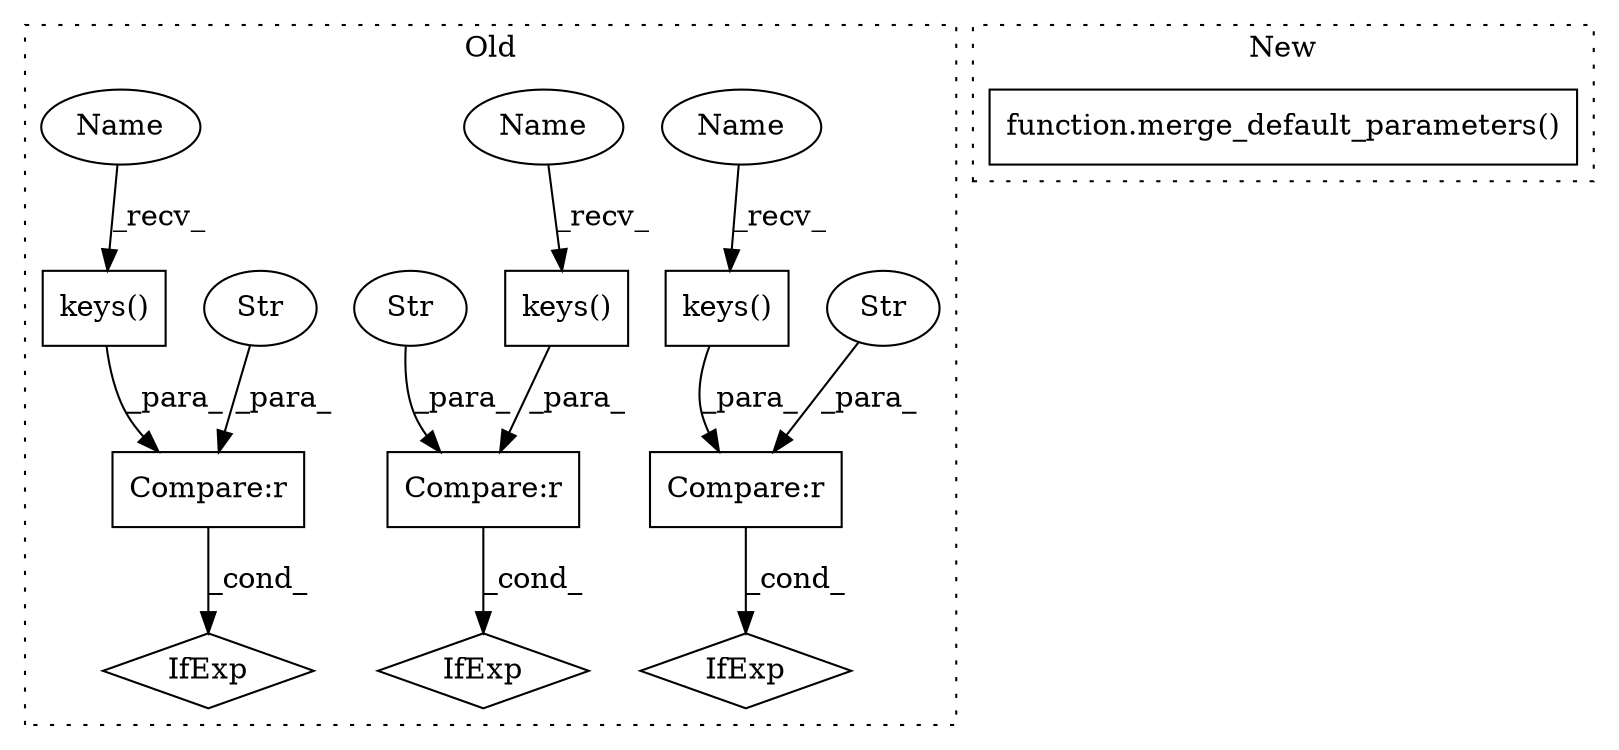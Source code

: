 digraph G {
subgraph cluster0 {
1 [label="keys()" a="75" s="1779" l="18" shape="box"];
3 [label="Compare:r" a="40" s="1767" l="30" shape="box"];
4 [label="Str" a="66" s="1767" l="4" shape="ellipse"];
5 [label="IfExp" a="51" s="1763,1797" l="4,6" shape="diamond"];
6 [label="keys()" a="75" s="2123" l="18" shape="box"];
7 [label="Compare:r" a="40" s="2104" l="37" shape="box"];
8 [label="Str" a="66" s="2104" l="11" shape="ellipse"];
9 [label="IfExp" a="51" s="2100,2141" l="4,6" shape="diamond"];
10 [label="keys()" a="75" s="2731" l="18" shape="box"];
11 [label="Compare:r" a="40" s="2702" l="47" shape="box"];
12 [label="Str" a="66" s="2702" l="21" shape="ellipse"];
13 [label="IfExp" a="51" s="2686,2749" l="16,18" shape="diamond"];
14 [label="Name" a="87" s="1779" l="11" shape="ellipse"];
15 [label="Name" a="87" s="2123" l="11" shape="ellipse"];
16 [label="Name" a="87" s="2731" l="11" shape="ellipse"];
label = "Old";
style="dotted";
}
subgraph cluster1 {
2 [label="function.merge_default_parameters()" a="75" s="1954,2031" l="38,10" shape="box"];
label = "New";
style="dotted";
}
1 -> 3 [label="_para_"];
3 -> 5 [label="_cond_"];
4 -> 3 [label="_para_"];
6 -> 7 [label="_para_"];
7 -> 9 [label="_cond_"];
8 -> 7 [label="_para_"];
10 -> 11 [label="_para_"];
11 -> 13 [label="_cond_"];
12 -> 11 [label="_para_"];
14 -> 1 [label="_recv_"];
15 -> 6 [label="_recv_"];
16 -> 10 [label="_recv_"];
}